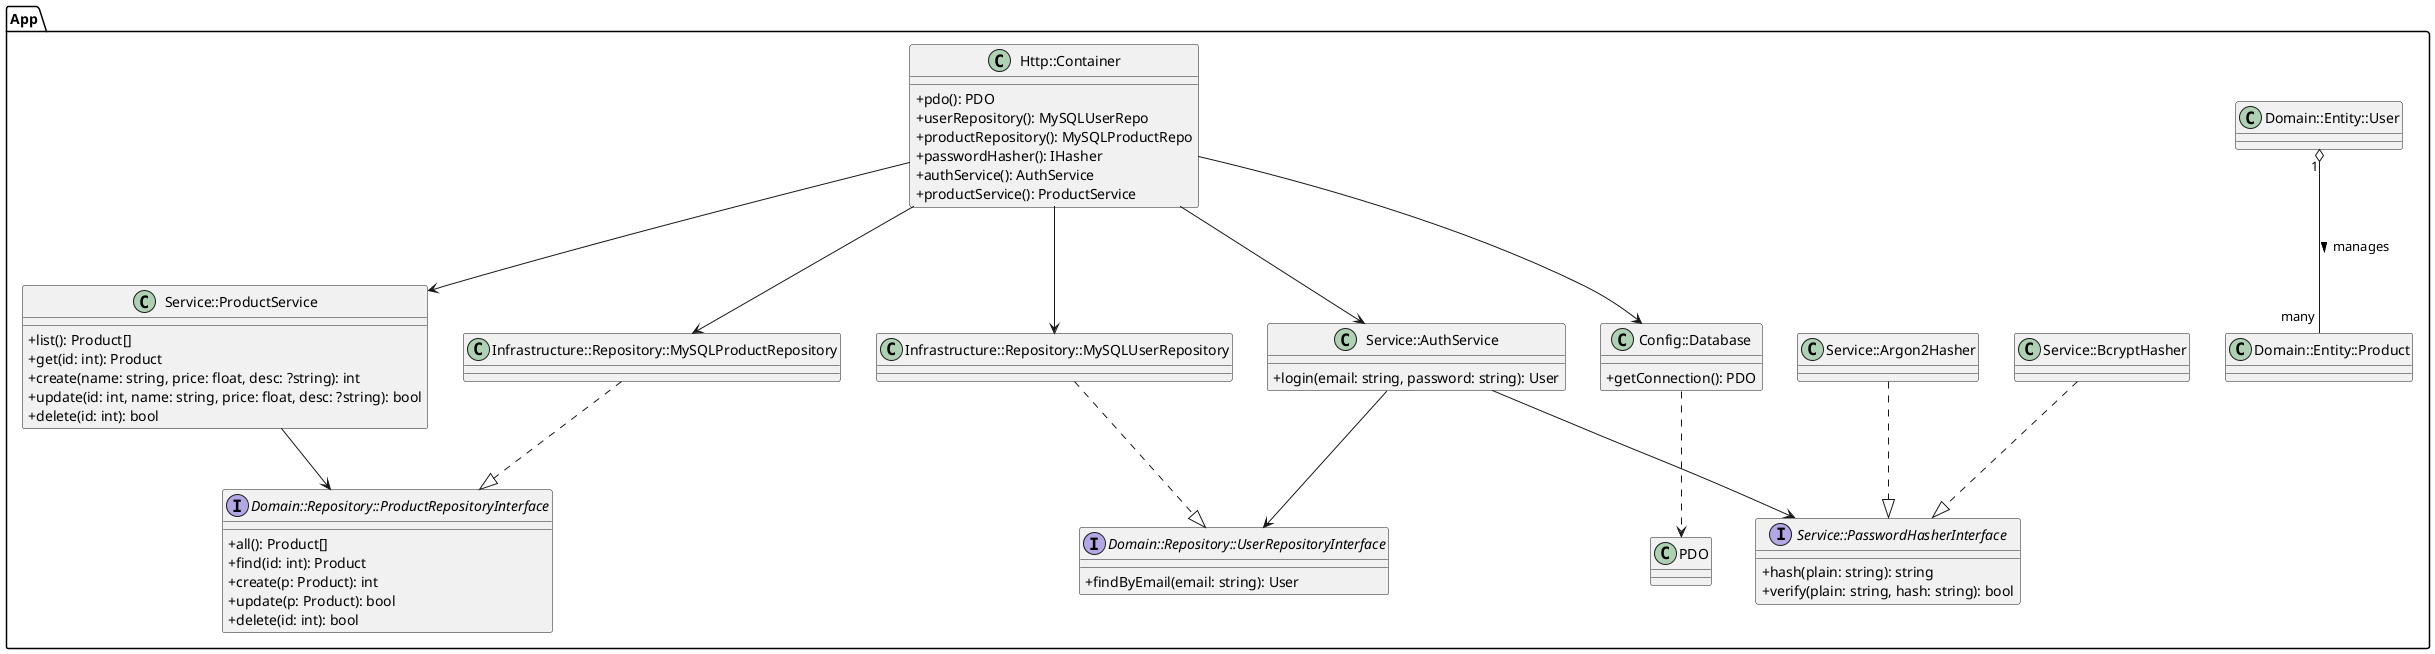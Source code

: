 @startuml
skinparam shadowing false
skinparam classAttributeIconSize 0

package "App" {
  class "Config::Database" as Database {
    + getConnection(): PDO
  }

  interface "Domain::Repository::UserRepositoryInterface" as IUserRepo {
    + findByEmail(email: string): User
  }
  interface "Domain::Repository::ProductRepositoryInterface" as IProductRepo {
    + all(): Product[]
    + find(id: int): Product
    + create(p: Product): int
    + update(p: Product): bool
    + delete(id: int): bool
  }

  class "Infrastructure::Repository::MySQLUserRepository" as MySQLUserRepo
  class "Infrastructure::Repository::MySQLProductRepository" as MySQLProductRepo

  class "Domain::Entity::User" as User
  class "Domain::Entity::Product" as Product

  interface "Service::PasswordHasherInterface" as IHasher {
    + hash(plain: string): string
    + verify(plain: string, hash: string): bool
  }
  class "Service::BcryptHasher" as BcryptHasher
  class "Service::Argon2Hasher" as Argon2Hasher
  class "Service::AuthService" as AuthService {
    + login(email: string, password: string): User
  }
  class "Service::ProductService" as ProductService {
    + list(): Product[]
    + get(id: int): Product
    + create(name: string, price: float, desc: ?string): int
    + update(id: int, name: string, price: float, desc: ?string): bool
    + delete(id: int): bool
  }

  class "Http::Container" as Container {
    + pdo(): PDO
    + userRepository(): MySQLUserRepo
    + productRepository(): MySQLProductRepo
    + passwordHasher(): IHasher
    + authService(): AuthService
    + productService(): ProductService
  }

  Database ..> PDO
  MySQLUserRepo ..|> IUserRepo
  MySQLProductRepo ..|> IProductRepo
  BcryptHasher ..|> IHasher
  Argon2Hasher ..|> IHasher

  AuthService --> IUserRepo
  AuthService --> IHasher
  ProductService --> IProductRepo

  Container --> Database
  Container --> MySQLUserRepo
  Container --> MySQLProductRepo
  Container --> AuthService
  Container --> ProductService

  User "1" o-- "many" Product : manages >
}
@enduml
